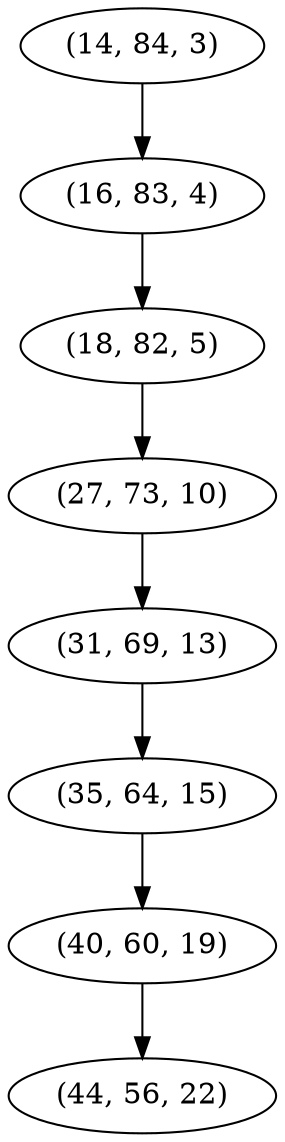 digraph tree {
    "(14, 84, 3)";
    "(16, 83, 4)";
    "(18, 82, 5)";
    "(27, 73, 10)";
    "(31, 69, 13)";
    "(35, 64, 15)";
    "(40, 60, 19)";
    "(44, 56, 22)";
    "(14, 84, 3)" -> "(16, 83, 4)";
    "(16, 83, 4)" -> "(18, 82, 5)";
    "(18, 82, 5)" -> "(27, 73, 10)";
    "(27, 73, 10)" -> "(31, 69, 13)";
    "(31, 69, 13)" -> "(35, 64, 15)";
    "(35, 64, 15)" -> "(40, 60, 19)";
    "(40, 60, 19)" -> "(44, 56, 22)";
}
